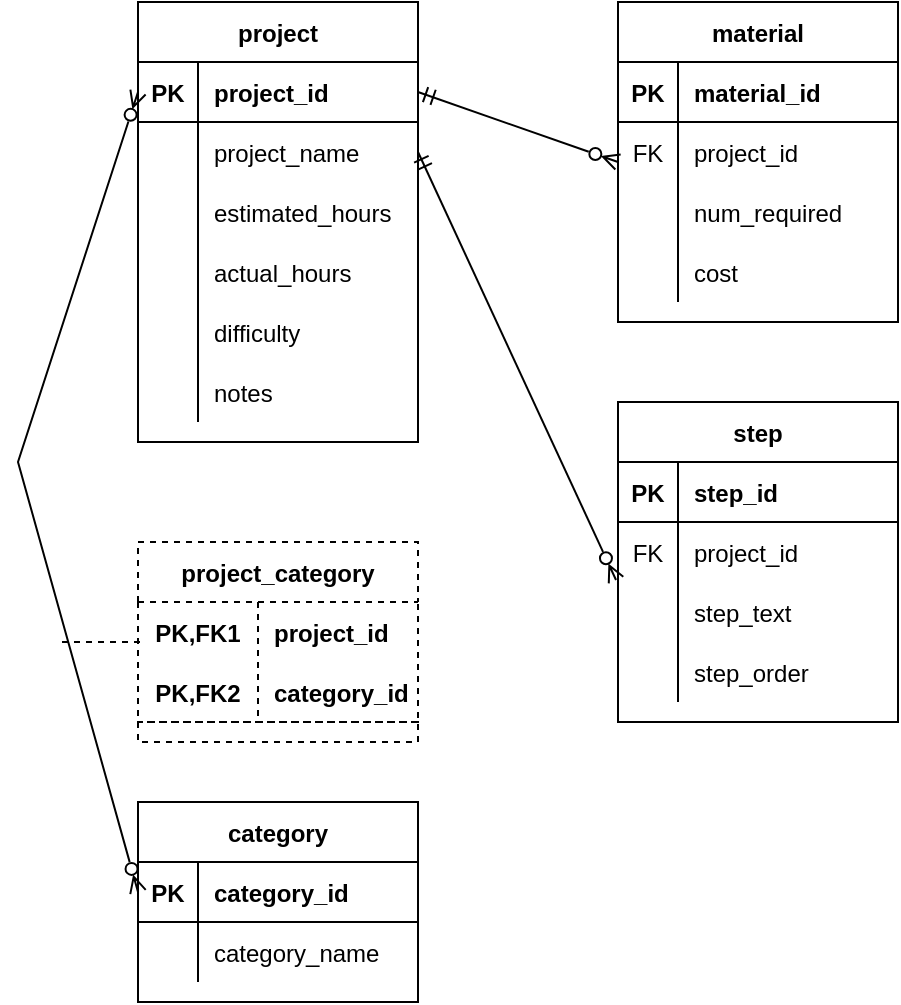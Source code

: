 <mxfile version="20.3.0" type="device"><diagram id="7fRfIpFBe4GPD-RaVW_s" name="Page-1"><mxGraphModel dx="1422" dy="875" grid="1" gridSize="10" guides="1" tooltips="1" connect="1" arrows="1" fold="1" page="1" pageScale="1" pageWidth="850" pageHeight="1100" math="0" shadow="0"><root><mxCell id="0"/><mxCell id="1" parent="0"/><mxCell id="no7F6ux_D-5HuVI5NmR0-1" value="project" style="shape=table;startSize=30;container=1;collapsible=1;childLayout=tableLayout;fixedRows=1;rowLines=0;fontStyle=1;align=center;resizeLast=1;" vertex="1" parent="1"><mxGeometry x="120" y="40" width="140" height="220" as="geometry"/></mxCell><mxCell id="no7F6ux_D-5HuVI5NmR0-2" value="" style="shape=tableRow;horizontal=0;startSize=0;swimlaneHead=0;swimlaneBody=0;fillColor=none;collapsible=0;dropTarget=0;points=[[0,0.5],[1,0.5]];portConstraint=eastwest;top=0;left=0;right=0;bottom=1;" vertex="1" parent="no7F6ux_D-5HuVI5NmR0-1"><mxGeometry y="30" width="140" height="30" as="geometry"/></mxCell><mxCell id="no7F6ux_D-5HuVI5NmR0-3" value="PK" style="shape=partialRectangle;connectable=0;fillColor=none;top=0;left=0;bottom=0;right=0;fontStyle=1;overflow=hidden;" vertex="1" parent="no7F6ux_D-5HuVI5NmR0-2"><mxGeometry width="30" height="30" as="geometry"><mxRectangle width="30" height="30" as="alternateBounds"/></mxGeometry></mxCell><mxCell id="no7F6ux_D-5HuVI5NmR0-4" value="project_id" style="shape=partialRectangle;connectable=0;fillColor=none;top=0;left=0;bottom=0;right=0;align=left;spacingLeft=6;fontStyle=1;overflow=hidden;" vertex="1" parent="no7F6ux_D-5HuVI5NmR0-2"><mxGeometry x="30" width="110" height="30" as="geometry"><mxRectangle width="110" height="30" as="alternateBounds"/></mxGeometry></mxCell><mxCell id="no7F6ux_D-5HuVI5NmR0-5" value="" style="shape=tableRow;horizontal=0;startSize=0;swimlaneHead=0;swimlaneBody=0;fillColor=none;collapsible=0;dropTarget=0;points=[[0,0.5],[1,0.5]];portConstraint=eastwest;top=0;left=0;right=0;bottom=0;" vertex="1" parent="no7F6ux_D-5HuVI5NmR0-1"><mxGeometry y="60" width="140" height="30" as="geometry"/></mxCell><mxCell id="no7F6ux_D-5HuVI5NmR0-6" value="" style="shape=partialRectangle;connectable=0;fillColor=none;top=0;left=0;bottom=0;right=0;editable=1;overflow=hidden;" vertex="1" parent="no7F6ux_D-5HuVI5NmR0-5"><mxGeometry width="30" height="30" as="geometry"><mxRectangle width="30" height="30" as="alternateBounds"/></mxGeometry></mxCell><mxCell id="no7F6ux_D-5HuVI5NmR0-7" value="project_name" style="shape=partialRectangle;connectable=0;fillColor=none;top=0;left=0;bottom=0;right=0;align=left;spacingLeft=6;overflow=hidden;" vertex="1" parent="no7F6ux_D-5HuVI5NmR0-5"><mxGeometry x="30" width="110" height="30" as="geometry"><mxRectangle width="110" height="30" as="alternateBounds"/></mxGeometry></mxCell><mxCell id="no7F6ux_D-5HuVI5NmR0-8" value="" style="shape=tableRow;horizontal=0;startSize=0;swimlaneHead=0;swimlaneBody=0;fillColor=none;collapsible=0;dropTarget=0;points=[[0,0.5],[1,0.5]];portConstraint=eastwest;top=0;left=0;right=0;bottom=0;" vertex="1" parent="no7F6ux_D-5HuVI5NmR0-1"><mxGeometry y="90" width="140" height="30" as="geometry"/></mxCell><mxCell id="no7F6ux_D-5HuVI5NmR0-9" value="" style="shape=partialRectangle;connectable=0;fillColor=none;top=0;left=0;bottom=0;right=0;editable=1;overflow=hidden;" vertex="1" parent="no7F6ux_D-5HuVI5NmR0-8"><mxGeometry width="30" height="30" as="geometry"><mxRectangle width="30" height="30" as="alternateBounds"/></mxGeometry></mxCell><mxCell id="no7F6ux_D-5HuVI5NmR0-10" value="estimated_hours" style="shape=partialRectangle;connectable=0;fillColor=none;top=0;left=0;bottom=0;right=0;align=left;spacingLeft=6;overflow=hidden;" vertex="1" parent="no7F6ux_D-5HuVI5NmR0-8"><mxGeometry x="30" width="110" height="30" as="geometry"><mxRectangle width="110" height="30" as="alternateBounds"/></mxGeometry></mxCell><mxCell id="no7F6ux_D-5HuVI5NmR0-11" value="" style="shape=tableRow;horizontal=0;startSize=0;swimlaneHead=0;swimlaneBody=0;fillColor=none;collapsible=0;dropTarget=0;points=[[0,0.5],[1,0.5]];portConstraint=eastwest;top=0;left=0;right=0;bottom=0;" vertex="1" parent="no7F6ux_D-5HuVI5NmR0-1"><mxGeometry y="120" width="140" height="30" as="geometry"/></mxCell><mxCell id="no7F6ux_D-5HuVI5NmR0-12" value="" style="shape=partialRectangle;connectable=0;fillColor=none;top=0;left=0;bottom=0;right=0;editable=1;overflow=hidden;" vertex="1" parent="no7F6ux_D-5HuVI5NmR0-11"><mxGeometry width="30" height="30" as="geometry"><mxRectangle width="30" height="30" as="alternateBounds"/></mxGeometry></mxCell><mxCell id="no7F6ux_D-5HuVI5NmR0-13" value="actual_hours" style="shape=partialRectangle;connectable=0;fillColor=none;top=0;left=0;bottom=0;right=0;align=left;spacingLeft=6;overflow=hidden;" vertex="1" parent="no7F6ux_D-5HuVI5NmR0-11"><mxGeometry x="30" width="110" height="30" as="geometry"><mxRectangle width="110" height="30" as="alternateBounds"/></mxGeometry></mxCell><mxCell id="no7F6ux_D-5HuVI5NmR0-17" style="shape=tableRow;horizontal=0;startSize=0;swimlaneHead=0;swimlaneBody=0;fillColor=none;collapsible=0;dropTarget=0;points=[[0,0.5],[1,0.5]];portConstraint=eastwest;top=0;left=0;right=0;bottom=0;" vertex="1" parent="no7F6ux_D-5HuVI5NmR0-1"><mxGeometry y="150" width="140" height="30" as="geometry"/></mxCell><mxCell id="no7F6ux_D-5HuVI5NmR0-18" style="shape=partialRectangle;connectable=0;fillColor=none;top=0;left=0;bottom=0;right=0;editable=1;overflow=hidden;" vertex="1" parent="no7F6ux_D-5HuVI5NmR0-17"><mxGeometry width="30" height="30" as="geometry"><mxRectangle width="30" height="30" as="alternateBounds"/></mxGeometry></mxCell><mxCell id="no7F6ux_D-5HuVI5NmR0-19" value="difficulty" style="shape=partialRectangle;connectable=0;fillColor=none;top=0;left=0;bottom=0;right=0;align=left;spacingLeft=6;overflow=hidden;" vertex="1" parent="no7F6ux_D-5HuVI5NmR0-17"><mxGeometry x="30" width="110" height="30" as="geometry"><mxRectangle width="110" height="30" as="alternateBounds"/></mxGeometry></mxCell><mxCell id="no7F6ux_D-5HuVI5NmR0-14" style="shape=tableRow;horizontal=0;startSize=0;swimlaneHead=0;swimlaneBody=0;fillColor=none;collapsible=0;dropTarget=0;points=[[0,0.5],[1,0.5]];portConstraint=eastwest;top=0;left=0;right=0;bottom=0;" vertex="1" parent="no7F6ux_D-5HuVI5NmR0-1"><mxGeometry y="180" width="140" height="30" as="geometry"/></mxCell><mxCell id="no7F6ux_D-5HuVI5NmR0-15" style="shape=partialRectangle;connectable=0;fillColor=none;top=0;left=0;bottom=0;right=0;editable=1;overflow=hidden;" vertex="1" parent="no7F6ux_D-5HuVI5NmR0-14"><mxGeometry width="30" height="30" as="geometry"><mxRectangle width="30" height="30" as="alternateBounds"/></mxGeometry></mxCell><mxCell id="no7F6ux_D-5HuVI5NmR0-16" value="notes" style="shape=partialRectangle;connectable=0;fillColor=none;top=0;left=0;bottom=0;right=0;align=left;spacingLeft=6;overflow=hidden;" vertex="1" parent="no7F6ux_D-5HuVI5NmR0-14"><mxGeometry x="30" width="110" height="30" as="geometry"><mxRectangle width="110" height="30" as="alternateBounds"/></mxGeometry></mxCell><mxCell id="no7F6ux_D-5HuVI5NmR0-20" value="material" style="shape=table;startSize=30;container=1;collapsible=1;childLayout=tableLayout;fixedRows=1;rowLines=0;fontStyle=1;align=center;resizeLast=1;" vertex="1" parent="1"><mxGeometry x="360" y="40" width="140" height="160" as="geometry"/></mxCell><mxCell id="no7F6ux_D-5HuVI5NmR0-21" value="" style="shape=tableRow;horizontal=0;startSize=0;swimlaneHead=0;swimlaneBody=0;fillColor=none;collapsible=0;dropTarget=0;points=[[0,0.5],[1,0.5]];portConstraint=eastwest;top=0;left=0;right=0;bottom=1;" vertex="1" parent="no7F6ux_D-5HuVI5NmR0-20"><mxGeometry y="30" width="140" height="30" as="geometry"/></mxCell><mxCell id="no7F6ux_D-5HuVI5NmR0-22" value="PK" style="shape=partialRectangle;connectable=0;fillColor=none;top=0;left=0;bottom=0;right=0;fontStyle=1;overflow=hidden;" vertex="1" parent="no7F6ux_D-5HuVI5NmR0-21"><mxGeometry width="30" height="30" as="geometry"><mxRectangle width="30" height="30" as="alternateBounds"/></mxGeometry></mxCell><mxCell id="no7F6ux_D-5HuVI5NmR0-23" value="material_id" style="shape=partialRectangle;connectable=0;fillColor=none;top=0;left=0;bottom=0;right=0;align=left;spacingLeft=6;fontStyle=1;overflow=hidden;" vertex="1" parent="no7F6ux_D-5HuVI5NmR0-21"><mxGeometry x="30" width="110" height="30" as="geometry"><mxRectangle width="110" height="30" as="alternateBounds"/></mxGeometry></mxCell><mxCell id="no7F6ux_D-5HuVI5NmR0-24" value="" style="shape=tableRow;horizontal=0;startSize=0;swimlaneHead=0;swimlaneBody=0;fillColor=none;collapsible=0;dropTarget=0;points=[[0,0.5],[1,0.5]];portConstraint=eastwest;top=0;left=0;right=0;bottom=0;" vertex="1" parent="no7F6ux_D-5HuVI5NmR0-20"><mxGeometry y="60" width="140" height="30" as="geometry"/></mxCell><mxCell id="no7F6ux_D-5HuVI5NmR0-25" value="FK" style="shape=partialRectangle;connectable=0;fillColor=none;top=0;left=0;bottom=0;right=0;editable=1;overflow=hidden;" vertex="1" parent="no7F6ux_D-5HuVI5NmR0-24"><mxGeometry width="30" height="30" as="geometry"><mxRectangle width="30" height="30" as="alternateBounds"/></mxGeometry></mxCell><mxCell id="no7F6ux_D-5HuVI5NmR0-26" value="project_id" style="shape=partialRectangle;connectable=0;fillColor=none;top=0;left=0;bottom=0;right=0;align=left;spacingLeft=6;overflow=hidden;" vertex="1" parent="no7F6ux_D-5HuVI5NmR0-24"><mxGeometry x="30" width="110" height="30" as="geometry"><mxRectangle width="110" height="30" as="alternateBounds"/></mxGeometry></mxCell><mxCell id="no7F6ux_D-5HuVI5NmR0-27" value="" style="shape=tableRow;horizontal=0;startSize=0;swimlaneHead=0;swimlaneBody=0;fillColor=none;collapsible=0;dropTarget=0;points=[[0,0.5],[1,0.5]];portConstraint=eastwest;top=0;left=0;right=0;bottom=0;" vertex="1" parent="no7F6ux_D-5HuVI5NmR0-20"><mxGeometry y="90" width="140" height="30" as="geometry"/></mxCell><mxCell id="no7F6ux_D-5HuVI5NmR0-28" value="" style="shape=partialRectangle;connectable=0;fillColor=none;top=0;left=0;bottom=0;right=0;editable=1;overflow=hidden;" vertex="1" parent="no7F6ux_D-5HuVI5NmR0-27"><mxGeometry width="30" height="30" as="geometry"><mxRectangle width="30" height="30" as="alternateBounds"/></mxGeometry></mxCell><mxCell id="no7F6ux_D-5HuVI5NmR0-29" value="num_required" style="shape=partialRectangle;connectable=0;fillColor=none;top=0;left=0;bottom=0;right=0;align=left;spacingLeft=6;overflow=hidden;" vertex="1" parent="no7F6ux_D-5HuVI5NmR0-27"><mxGeometry x="30" width="110" height="30" as="geometry"><mxRectangle width="110" height="30" as="alternateBounds"/></mxGeometry></mxCell><mxCell id="no7F6ux_D-5HuVI5NmR0-30" value="" style="shape=tableRow;horizontal=0;startSize=0;swimlaneHead=0;swimlaneBody=0;fillColor=none;collapsible=0;dropTarget=0;points=[[0,0.5],[1,0.5]];portConstraint=eastwest;top=0;left=0;right=0;bottom=0;" vertex="1" parent="no7F6ux_D-5HuVI5NmR0-20"><mxGeometry y="120" width="140" height="30" as="geometry"/></mxCell><mxCell id="no7F6ux_D-5HuVI5NmR0-31" value="" style="shape=partialRectangle;connectable=0;fillColor=none;top=0;left=0;bottom=0;right=0;editable=1;overflow=hidden;" vertex="1" parent="no7F6ux_D-5HuVI5NmR0-30"><mxGeometry width="30" height="30" as="geometry"><mxRectangle width="30" height="30" as="alternateBounds"/></mxGeometry></mxCell><mxCell id="no7F6ux_D-5HuVI5NmR0-32" value="cost" style="shape=partialRectangle;connectable=0;fillColor=none;top=0;left=0;bottom=0;right=0;align=left;spacingLeft=6;overflow=hidden;" vertex="1" parent="no7F6ux_D-5HuVI5NmR0-30"><mxGeometry x="30" width="110" height="30" as="geometry"><mxRectangle width="110" height="30" as="alternateBounds"/></mxGeometry></mxCell><mxCell id="no7F6ux_D-5HuVI5NmR0-34" value="step" style="shape=table;startSize=30;container=1;collapsible=1;childLayout=tableLayout;fixedRows=1;rowLines=0;fontStyle=1;align=center;resizeLast=1;" vertex="1" parent="1"><mxGeometry x="360" y="240" width="140" height="160" as="geometry"/></mxCell><mxCell id="no7F6ux_D-5HuVI5NmR0-35" value="" style="shape=tableRow;horizontal=0;startSize=0;swimlaneHead=0;swimlaneBody=0;fillColor=none;collapsible=0;dropTarget=0;points=[[0,0.5],[1,0.5]];portConstraint=eastwest;top=0;left=0;right=0;bottom=1;" vertex="1" parent="no7F6ux_D-5HuVI5NmR0-34"><mxGeometry y="30" width="140" height="30" as="geometry"/></mxCell><mxCell id="no7F6ux_D-5HuVI5NmR0-36" value="PK" style="shape=partialRectangle;connectable=0;fillColor=none;top=0;left=0;bottom=0;right=0;fontStyle=1;overflow=hidden;" vertex="1" parent="no7F6ux_D-5HuVI5NmR0-35"><mxGeometry width="30" height="30" as="geometry"><mxRectangle width="30" height="30" as="alternateBounds"/></mxGeometry></mxCell><mxCell id="no7F6ux_D-5HuVI5NmR0-37" value="step_id" style="shape=partialRectangle;connectable=0;fillColor=none;top=0;left=0;bottom=0;right=0;align=left;spacingLeft=6;fontStyle=1;overflow=hidden;" vertex="1" parent="no7F6ux_D-5HuVI5NmR0-35"><mxGeometry x="30" width="110" height="30" as="geometry"><mxRectangle width="110" height="30" as="alternateBounds"/></mxGeometry></mxCell><mxCell id="no7F6ux_D-5HuVI5NmR0-38" value="" style="shape=tableRow;horizontal=0;startSize=0;swimlaneHead=0;swimlaneBody=0;fillColor=none;collapsible=0;dropTarget=0;points=[[0,0.5],[1,0.5]];portConstraint=eastwest;top=0;left=0;right=0;bottom=0;" vertex="1" parent="no7F6ux_D-5HuVI5NmR0-34"><mxGeometry y="60" width="140" height="30" as="geometry"/></mxCell><mxCell id="no7F6ux_D-5HuVI5NmR0-39" value="FK" style="shape=partialRectangle;connectable=0;fillColor=none;top=0;left=0;bottom=0;right=0;editable=1;overflow=hidden;" vertex="1" parent="no7F6ux_D-5HuVI5NmR0-38"><mxGeometry width="30" height="30" as="geometry"><mxRectangle width="30" height="30" as="alternateBounds"/></mxGeometry></mxCell><mxCell id="no7F6ux_D-5HuVI5NmR0-40" value="project_id" style="shape=partialRectangle;connectable=0;fillColor=none;top=0;left=0;bottom=0;right=0;align=left;spacingLeft=6;overflow=hidden;" vertex="1" parent="no7F6ux_D-5HuVI5NmR0-38"><mxGeometry x="30" width="110" height="30" as="geometry"><mxRectangle width="110" height="30" as="alternateBounds"/></mxGeometry></mxCell><mxCell id="no7F6ux_D-5HuVI5NmR0-41" value="" style="shape=tableRow;horizontal=0;startSize=0;swimlaneHead=0;swimlaneBody=0;fillColor=none;collapsible=0;dropTarget=0;points=[[0,0.5],[1,0.5]];portConstraint=eastwest;top=0;left=0;right=0;bottom=0;" vertex="1" parent="no7F6ux_D-5HuVI5NmR0-34"><mxGeometry y="90" width="140" height="30" as="geometry"/></mxCell><mxCell id="no7F6ux_D-5HuVI5NmR0-42" value="" style="shape=partialRectangle;connectable=0;fillColor=none;top=0;left=0;bottom=0;right=0;editable=1;overflow=hidden;" vertex="1" parent="no7F6ux_D-5HuVI5NmR0-41"><mxGeometry width="30" height="30" as="geometry"><mxRectangle width="30" height="30" as="alternateBounds"/></mxGeometry></mxCell><mxCell id="no7F6ux_D-5HuVI5NmR0-43" value="step_text" style="shape=partialRectangle;connectable=0;fillColor=none;top=0;left=0;bottom=0;right=0;align=left;spacingLeft=6;overflow=hidden;" vertex="1" parent="no7F6ux_D-5HuVI5NmR0-41"><mxGeometry x="30" width="110" height="30" as="geometry"><mxRectangle width="110" height="30" as="alternateBounds"/></mxGeometry></mxCell><mxCell id="no7F6ux_D-5HuVI5NmR0-44" value="" style="shape=tableRow;horizontal=0;startSize=0;swimlaneHead=0;swimlaneBody=0;fillColor=none;collapsible=0;dropTarget=0;points=[[0,0.5],[1,0.5]];portConstraint=eastwest;top=0;left=0;right=0;bottom=0;" vertex="1" parent="no7F6ux_D-5HuVI5NmR0-34"><mxGeometry y="120" width="140" height="30" as="geometry"/></mxCell><mxCell id="no7F6ux_D-5HuVI5NmR0-45" value="" style="shape=partialRectangle;connectable=0;fillColor=none;top=0;left=0;bottom=0;right=0;editable=1;overflow=hidden;" vertex="1" parent="no7F6ux_D-5HuVI5NmR0-44"><mxGeometry width="30" height="30" as="geometry"><mxRectangle width="30" height="30" as="alternateBounds"/></mxGeometry></mxCell><mxCell id="no7F6ux_D-5HuVI5NmR0-46" value="step_order" style="shape=partialRectangle;connectable=0;fillColor=none;top=0;left=0;bottom=0;right=0;align=left;spacingLeft=6;overflow=hidden;" vertex="1" parent="no7F6ux_D-5HuVI5NmR0-44"><mxGeometry x="30" width="110" height="30" as="geometry"><mxRectangle width="110" height="30" as="alternateBounds"/></mxGeometry></mxCell><mxCell id="no7F6ux_D-5HuVI5NmR0-61" value="project_category" style="shape=table;startSize=30;container=1;collapsible=1;childLayout=tableLayout;fixedRows=1;rowLines=0;fontStyle=1;align=center;resizeLast=1;dashed=1;" vertex="1" parent="1"><mxGeometry x="120" y="310" width="140" height="100" as="geometry"/></mxCell><mxCell id="no7F6ux_D-5HuVI5NmR0-62" value="" style="shape=tableRow;horizontal=0;startSize=0;swimlaneHead=0;swimlaneBody=0;fillColor=none;collapsible=0;dropTarget=0;points=[[0,0.5],[1,0.5]];portConstraint=eastwest;top=0;left=0;right=0;bottom=0;dashed=1;" vertex="1" parent="no7F6ux_D-5HuVI5NmR0-61"><mxGeometry y="30" width="140" height="30" as="geometry"/></mxCell><mxCell id="no7F6ux_D-5HuVI5NmR0-63" value="PK,FK1" style="shape=partialRectangle;connectable=0;fillColor=none;top=0;left=0;bottom=0;right=0;fontStyle=1;overflow=hidden;dashed=1;" vertex="1" parent="no7F6ux_D-5HuVI5NmR0-62"><mxGeometry width="60" height="30" as="geometry"><mxRectangle width="60" height="30" as="alternateBounds"/></mxGeometry></mxCell><mxCell id="no7F6ux_D-5HuVI5NmR0-64" value="project_id" style="shape=partialRectangle;connectable=0;fillColor=none;top=0;left=0;bottom=0;right=0;align=left;spacingLeft=6;fontStyle=1;overflow=hidden;dashed=1;" vertex="1" parent="no7F6ux_D-5HuVI5NmR0-62"><mxGeometry x="60" width="80" height="30" as="geometry"><mxRectangle width="80" height="30" as="alternateBounds"/></mxGeometry></mxCell><mxCell id="no7F6ux_D-5HuVI5NmR0-65" value="" style="shape=tableRow;horizontal=0;startSize=0;swimlaneHead=0;swimlaneBody=0;fillColor=none;collapsible=0;dropTarget=0;points=[[0,0.5],[1,0.5]];portConstraint=eastwest;top=0;left=0;right=0;bottom=1;dashed=1;" vertex="1" parent="no7F6ux_D-5HuVI5NmR0-61"><mxGeometry y="60" width="140" height="30" as="geometry"/></mxCell><mxCell id="no7F6ux_D-5HuVI5NmR0-66" value="PK,FK2" style="shape=partialRectangle;connectable=0;fillColor=none;top=0;left=0;bottom=0;right=0;fontStyle=1;overflow=hidden;dashed=1;" vertex="1" parent="no7F6ux_D-5HuVI5NmR0-65"><mxGeometry width="60" height="30" as="geometry"><mxRectangle width="60" height="30" as="alternateBounds"/></mxGeometry></mxCell><mxCell id="no7F6ux_D-5HuVI5NmR0-67" value="category_id" style="shape=partialRectangle;connectable=0;fillColor=none;top=0;left=0;bottom=0;right=0;align=left;spacingLeft=6;fontStyle=1;overflow=hidden;dashed=1;" vertex="1" parent="no7F6ux_D-5HuVI5NmR0-65"><mxGeometry x="60" width="80" height="30" as="geometry"><mxRectangle width="80" height="30" as="alternateBounds"/></mxGeometry></mxCell><mxCell id="no7F6ux_D-5HuVI5NmR0-87" value="category" style="shape=table;startSize=30;container=1;collapsible=1;childLayout=tableLayout;fixedRows=1;rowLines=0;fontStyle=1;align=center;resizeLast=1;" vertex="1" parent="1"><mxGeometry x="120" y="440" width="140" height="100" as="geometry"/></mxCell><mxCell id="no7F6ux_D-5HuVI5NmR0-88" value="" style="shape=tableRow;horizontal=0;startSize=0;swimlaneHead=0;swimlaneBody=0;fillColor=none;collapsible=0;dropTarget=0;points=[[0,0.5],[1,0.5]];portConstraint=eastwest;top=0;left=0;right=0;bottom=1;" vertex="1" parent="no7F6ux_D-5HuVI5NmR0-87"><mxGeometry y="30" width="140" height="30" as="geometry"/></mxCell><mxCell id="no7F6ux_D-5HuVI5NmR0-89" value="PK" style="shape=partialRectangle;connectable=0;fillColor=none;top=0;left=0;bottom=0;right=0;fontStyle=1;overflow=hidden;" vertex="1" parent="no7F6ux_D-5HuVI5NmR0-88"><mxGeometry width="30" height="30" as="geometry"><mxRectangle width="30" height="30" as="alternateBounds"/></mxGeometry></mxCell><mxCell id="no7F6ux_D-5HuVI5NmR0-90" value="category_id" style="shape=partialRectangle;connectable=0;fillColor=none;top=0;left=0;bottom=0;right=0;align=left;spacingLeft=6;fontStyle=1;overflow=hidden;" vertex="1" parent="no7F6ux_D-5HuVI5NmR0-88"><mxGeometry x="30" width="110" height="30" as="geometry"><mxRectangle width="110" height="30" as="alternateBounds"/></mxGeometry></mxCell><mxCell id="no7F6ux_D-5HuVI5NmR0-91" value="" style="shape=tableRow;horizontal=0;startSize=0;swimlaneHead=0;swimlaneBody=0;fillColor=none;collapsible=0;dropTarget=0;points=[[0,0.5],[1,0.5]];portConstraint=eastwest;top=0;left=0;right=0;bottom=0;" vertex="1" parent="no7F6ux_D-5HuVI5NmR0-87"><mxGeometry y="60" width="140" height="30" as="geometry"/></mxCell><mxCell id="no7F6ux_D-5HuVI5NmR0-92" value="" style="shape=partialRectangle;connectable=0;fillColor=none;top=0;left=0;bottom=0;right=0;editable=1;overflow=hidden;" vertex="1" parent="no7F6ux_D-5HuVI5NmR0-91"><mxGeometry width="30" height="30" as="geometry"><mxRectangle width="30" height="30" as="alternateBounds"/></mxGeometry></mxCell><mxCell id="no7F6ux_D-5HuVI5NmR0-93" value="category_name" style="shape=partialRectangle;connectable=0;fillColor=none;top=0;left=0;bottom=0;right=0;align=left;spacingLeft=6;overflow=hidden;" vertex="1" parent="no7F6ux_D-5HuVI5NmR0-91"><mxGeometry x="30" width="110" height="30" as="geometry"><mxRectangle width="110" height="30" as="alternateBounds"/></mxGeometry></mxCell><mxCell id="no7F6ux_D-5HuVI5NmR0-102" style="edgeStyle=none;rounded=0;orthogonalLoop=1;jettySize=auto;html=1;exitX=0;exitY=0.5;exitDx=0;exitDy=0;entryX=0;entryY=0.5;entryDx=0;entryDy=0;startArrow=ERzeroToMany;startFill=0;endArrow=ERzeroToMany;endFill=0;" edge="1" parent="1" source="no7F6ux_D-5HuVI5NmR0-2" target="no7F6ux_D-5HuVI5NmR0-88"><mxGeometry relative="1" as="geometry"><Array as="points"><mxPoint x="60" y="270"/></Array></mxGeometry></mxCell><mxCell id="no7F6ux_D-5HuVI5NmR0-103" value="" style="endArrow=none;html=1;rounded=0;dashed=1;" edge="1" parent="1"><mxGeometry relative="1" as="geometry"><mxPoint x="82" y="360" as="sourcePoint"/><mxPoint x="122" y="360" as="targetPoint"/></mxGeometry></mxCell><mxCell id="no7F6ux_D-5HuVI5NmR0-106" style="edgeStyle=none;rounded=0;orthogonalLoop=1;jettySize=auto;html=1;exitX=1;exitY=0.5;exitDx=0;exitDy=0;startArrow=ERmandOne;startFill=0;endArrow=ERzeroToMany;endFill=0;" edge="1" parent="1" source="no7F6ux_D-5HuVI5NmR0-2"><mxGeometry relative="1" as="geometry"><mxPoint x="360" y="120" as="targetPoint"/></mxGeometry></mxCell><mxCell id="no7F6ux_D-5HuVI5NmR0-107" style="edgeStyle=none;rounded=0;orthogonalLoop=1;jettySize=auto;html=1;exitX=1;exitY=0.5;exitDx=0;exitDy=0;startArrow=ERmandOne;startFill=0;endArrow=ERzeroToMany;endFill=0;entryX=-0.007;entryY=0.967;entryDx=0;entryDy=0;entryPerimeter=0;" edge="1" parent="1" source="no7F6ux_D-5HuVI5NmR0-5" target="no7F6ux_D-5HuVI5NmR0-38"><mxGeometry relative="1" as="geometry"><mxPoint x="260" y="120" as="sourcePoint"/><mxPoint x="370" y="325" as="targetPoint"/></mxGeometry></mxCell></root></mxGraphModel></diagram></mxfile>